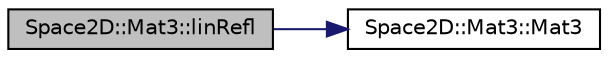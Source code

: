 digraph "Space2D::Mat3::linRefl"
{
 // INTERACTIVE_SVG=YES
 // LATEX_PDF_SIZE
  edge [fontname="Helvetica",fontsize="10",labelfontname="Helvetica",labelfontsize="10"];
  node [fontname="Helvetica",fontsize="10",shape=record];
  rankdir="LR";
  Node1 [label="Space2D::Mat3::linRefl",height=0.2,width=0.4,color="black", fillcolor="grey75", style="filled", fontcolor="black",tooltip=" "];
  Node1 -> Node2 [color="midnightblue",fontsize="10",style="solid",fontname="Helvetica"];
  Node2 [label="Space2D::Mat3::Mat3",height=0.2,width=0.4,color="black", fillcolor="white", style="filled",URL="$class_space2_d_1_1_mat3.html#ad1b4e51e5231dd890f9296b1d108fb9e",tooltip=" "];
}
